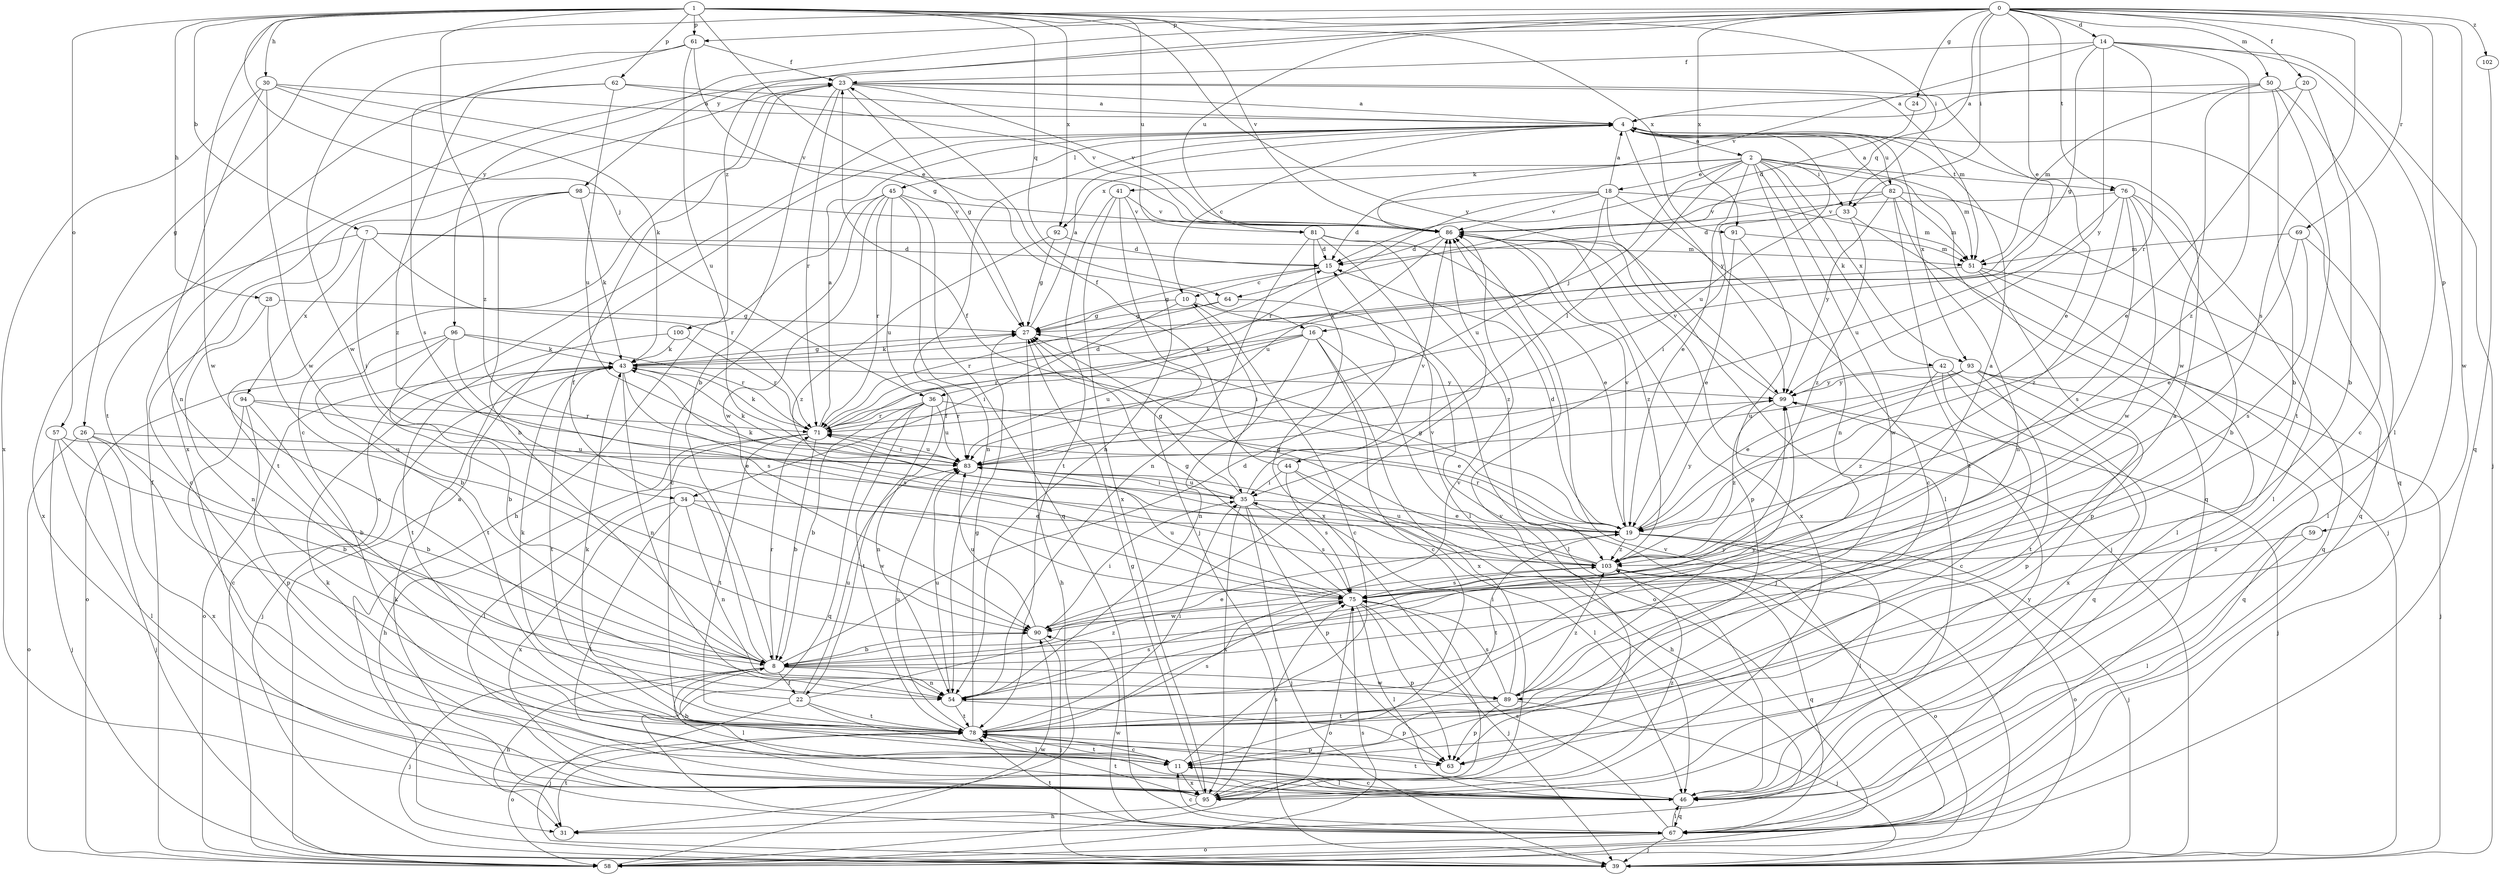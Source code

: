 strict digraph  {
0;
1;
2;
4;
7;
8;
10;
11;
14;
15;
16;
18;
19;
20;
22;
23;
24;
26;
27;
28;
30;
31;
33;
34;
35;
36;
39;
41;
42;
43;
44;
45;
46;
50;
51;
54;
57;
58;
59;
61;
62;
63;
64;
67;
69;
71;
75;
76;
78;
81;
82;
83;
86;
89;
90;
91;
92;
93;
94;
95;
96;
98;
99;
100;
102;
103;
0 -> 14  [label=d];
0 -> 16  [label=e];
0 -> 20  [label=f];
0 -> 24  [label=g];
0 -> 26  [label=g];
0 -> 33  [label=i];
0 -> 50  [label=m];
0 -> 59  [label=p];
0 -> 61  [label=p];
0 -> 64  [label=q];
0 -> 69  [label=r];
0 -> 75  [label=s];
0 -> 76  [label=t];
0 -> 81  [label=u];
0 -> 89  [label=w];
0 -> 91  [label=x];
0 -> 96  [label=y];
0 -> 98  [label=y];
0 -> 100  [label=z];
0 -> 102  [label=z];
1 -> 7  [label=b];
1 -> 16  [label=e];
1 -> 28  [label=h];
1 -> 30  [label=h];
1 -> 33  [label=i];
1 -> 36  [label=j];
1 -> 57  [label=o];
1 -> 61  [label=p];
1 -> 62  [label=p];
1 -> 64  [label=q];
1 -> 81  [label=u];
1 -> 86  [label=v];
1 -> 89  [label=w];
1 -> 91  [label=x];
1 -> 92  [label=x];
1 -> 99  [label=y];
1 -> 103  [label=z];
2 -> 18  [label=e];
2 -> 19  [label=e];
2 -> 33  [label=i];
2 -> 36  [label=j];
2 -> 41  [label=k];
2 -> 42  [label=k];
2 -> 44  [label=l];
2 -> 51  [label=m];
2 -> 54  [label=n];
2 -> 67  [label=q];
2 -> 76  [label=t];
2 -> 89  [label=w];
2 -> 92  [label=x];
2 -> 93  [label=x];
4 -> 2  [label=a];
4 -> 10  [label=c];
4 -> 22  [label=f];
4 -> 45  [label=l];
4 -> 58  [label=o];
4 -> 67  [label=q];
4 -> 82  [label=u];
4 -> 83  [label=u];
4 -> 93  [label=x];
4 -> 99  [label=y];
7 -> 15  [label=d];
7 -> 34  [label=i];
7 -> 51  [label=m];
7 -> 71  [label=r];
7 -> 94  [label=x];
7 -> 95  [label=x];
8 -> 15  [label=d];
8 -> 19  [label=e];
8 -> 22  [label=f];
8 -> 23  [label=f];
8 -> 31  [label=h];
8 -> 39  [label=j];
8 -> 46  [label=l];
8 -> 54  [label=n];
8 -> 71  [label=r];
8 -> 89  [label=w];
10 -> 27  [label=g];
10 -> 34  [label=i];
10 -> 35  [label=i];
10 -> 46  [label=l];
11 -> 8  [label=b];
11 -> 10  [label=c];
11 -> 46  [label=l];
11 -> 78  [label=t];
11 -> 95  [label=x];
14 -> 23  [label=f];
14 -> 27  [label=g];
14 -> 39  [label=j];
14 -> 46  [label=l];
14 -> 71  [label=r];
14 -> 86  [label=v];
14 -> 99  [label=y];
14 -> 103  [label=z];
15 -> 10  [label=c];
15 -> 27  [label=g];
16 -> 11  [label=c];
16 -> 43  [label=k];
16 -> 54  [label=n];
16 -> 58  [label=o];
16 -> 71  [label=r];
16 -> 83  [label=u];
16 -> 95  [label=x];
18 -> 4  [label=a];
18 -> 11  [label=c];
18 -> 15  [label=d];
18 -> 46  [label=l];
18 -> 51  [label=m];
18 -> 71  [label=r];
18 -> 83  [label=u];
18 -> 86  [label=v];
19 -> 15  [label=d];
19 -> 23  [label=f];
19 -> 27  [label=g];
19 -> 39  [label=j];
19 -> 46  [label=l];
19 -> 58  [label=o];
19 -> 71  [label=r];
19 -> 78  [label=t];
19 -> 86  [label=v];
19 -> 99  [label=y];
19 -> 103  [label=z];
20 -> 4  [label=a];
20 -> 8  [label=b];
20 -> 19  [label=e];
22 -> 39  [label=j];
22 -> 43  [label=k];
22 -> 46  [label=l];
22 -> 78  [label=t];
22 -> 83  [label=u];
22 -> 103  [label=z];
23 -> 4  [label=a];
23 -> 8  [label=b];
23 -> 11  [label=c];
23 -> 19  [label=e];
23 -> 27  [label=g];
23 -> 51  [label=m];
23 -> 71  [label=r];
23 -> 86  [label=v];
23 -> 95  [label=x];
24 -> 15  [label=d];
26 -> 8  [label=b];
26 -> 39  [label=j];
26 -> 58  [label=o];
26 -> 83  [label=u];
26 -> 95  [label=x];
27 -> 4  [label=a];
27 -> 31  [label=h];
27 -> 43  [label=k];
28 -> 8  [label=b];
28 -> 27  [label=g];
28 -> 54  [label=n];
30 -> 4  [label=a];
30 -> 43  [label=k];
30 -> 54  [label=n];
30 -> 86  [label=v];
30 -> 90  [label=w];
30 -> 95  [label=x];
31 -> 78  [label=t];
33 -> 35  [label=i];
33 -> 39  [label=j];
33 -> 103  [label=z];
34 -> 19  [label=e];
34 -> 46  [label=l];
34 -> 54  [label=n];
34 -> 90  [label=w];
34 -> 95  [label=x];
35 -> 19  [label=e];
35 -> 27  [label=g];
35 -> 39  [label=j];
35 -> 43  [label=k];
35 -> 63  [label=p];
35 -> 75  [label=s];
35 -> 83  [label=u];
35 -> 86  [label=v];
35 -> 95  [label=x];
36 -> 8  [label=b];
36 -> 19  [label=e];
36 -> 54  [label=n];
36 -> 67  [label=q];
36 -> 71  [label=r];
36 -> 78  [label=t];
36 -> 83  [label=u];
41 -> 39  [label=j];
41 -> 54  [label=n];
41 -> 78  [label=t];
41 -> 86  [label=v];
41 -> 95  [label=x];
42 -> 11  [label=c];
42 -> 67  [label=q];
42 -> 95  [label=x];
42 -> 99  [label=y];
42 -> 103  [label=z];
43 -> 27  [label=g];
43 -> 39  [label=j];
43 -> 54  [label=n];
43 -> 58  [label=o];
43 -> 75  [label=s];
43 -> 78  [label=t];
43 -> 99  [label=y];
44 -> 23  [label=f];
44 -> 31  [label=h];
44 -> 35  [label=i];
44 -> 46  [label=l];
44 -> 75  [label=s];
45 -> 11  [label=c];
45 -> 31  [label=h];
45 -> 54  [label=n];
45 -> 67  [label=q];
45 -> 71  [label=r];
45 -> 83  [label=u];
45 -> 86  [label=v];
45 -> 90  [label=w];
46 -> 11  [label=c];
46 -> 67  [label=q];
46 -> 78  [label=t];
50 -> 4  [label=a];
50 -> 8  [label=b];
50 -> 11  [label=c];
50 -> 51  [label=m];
50 -> 78  [label=t];
50 -> 90  [label=w];
51 -> 43  [label=k];
51 -> 46  [label=l];
51 -> 63  [label=p];
51 -> 67  [label=q];
54 -> 63  [label=p];
54 -> 75  [label=s];
54 -> 78  [label=t];
54 -> 83  [label=u];
54 -> 99  [label=y];
57 -> 8  [label=b];
57 -> 39  [label=j];
57 -> 46  [label=l];
57 -> 83  [label=u];
58 -> 4  [label=a];
58 -> 23  [label=f];
58 -> 75  [label=s];
58 -> 86  [label=v];
58 -> 90  [label=w];
59 -> 46  [label=l];
59 -> 103  [label=z];
61 -> 23  [label=f];
61 -> 27  [label=g];
61 -> 75  [label=s];
61 -> 83  [label=u];
61 -> 90  [label=w];
62 -> 4  [label=a];
62 -> 78  [label=t];
62 -> 83  [label=u];
62 -> 86  [label=v];
62 -> 103  [label=z];
64 -> 27  [label=g];
64 -> 39  [label=j];
64 -> 71  [label=r];
67 -> 11  [label=c];
67 -> 39  [label=j];
67 -> 43  [label=k];
67 -> 46  [label=l];
67 -> 58  [label=o];
67 -> 75  [label=s];
67 -> 78  [label=t];
67 -> 90  [label=w];
69 -> 19  [label=e];
69 -> 46  [label=l];
69 -> 51  [label=m];
69 -> 75  [label=s];
71 -> 4  [label=a];
71 -> 8  [label=b];
71 -> 15  [label=d];
71 -> 31  [label=h];
71 -> 43  [label=k];
71 -> 46  [label=l];
71 -> 78  [label=t];
71 -> 83  [label=u];
75 -> 4  [label=a];
75 -> 27  [label=g];
75 -> 39  [label=j];
75 -> 46  [label=l];
75 -> 58  [label=o];
75 -> 63  [label=p];
75 -> 83  [label=u];
75 -> 90  [label=w];
76 -> 8  [label=b];
76 -> 46  [label=l];
76 -> 75  [label=s];
76 -> 83  [label=u];
76 -> 86  [label=v];
76 -> 90  [label=w];
76 -> 103  [label=z];
78 -> 11  [label=c];
78 -> 27  [label=g];
78 -> 35  [label=i];
78 -> 43  [label=k];
78 -> 58  [label=o];
78 -> 63  [label=p];
78 -> 75  [label=s];
78 -> 83  [label=u];
78 -> 86  [label=v];
81 -> 15  [label=d];
81 -> 19  [label=e];
81 -> 46  [label=l];
81 -> 54  [label=n];
81 -> 95  [label=x];
81 -> 103  [label=z];
82 -> 4  [label=a];
82 -> 15  [label=d];
82 -> 51  [label=m];
82 -> 54  [label=n];
82 -> 67  [label=q];
82 -> 78  [label=t];
82 -> 86  [label=v];
82 -> 99  [label=y];
83 -> 35  [label=i];
83 -> 43  [label=k];
83 -> 71  [label=r];
86 -> 15  [label=d];
86 -> 39  [label=j];
86 -> 63  [label=p];
86 -> 83  [label=u];
86 -> 103  [label=z];
89 -> 4  [label=a];
89 -> 35  [label=i];
89 -> 39  [label=j];
89 -> 63  [label=p];
89 -> 75  [label=s];
89 -> 78  [label=t];
89 -> 99  [label=y];
89 -> 103  [label=z];
90 -> 8  [label=b];
90 -> 35  [label=i];
90 -> 39  [label=j];
90 -> 83  [label=u];
90 -> 86  [label=v];
91 -> 19  [label=e];
91 -> 51  [label=m];
91 -> 95  [label=x];
92 -> 15  [label=d];
92 -> 27  [label=g];
92 -> 103  [label=z];
93 -> 19  [label=e];
93 -> 39  [label=j];
93 -> 63  [label=p];
93 -> 67  [label=q];
93 -> 78  [label=t];
93 -> 83  [label=u];
93 -> 99  [label=y];
94 -> 8  [label=b];
94 -> 11  [label=c];
94 -> 19  [label=e];
94 -> 63  [label=p];
94 -> 71  [label=r];
95 -> 27  [label=g];
95 -> 31  [label=h];
95 -> 43  [label=k];
95 -> 75  [label=s];
95 -> 78  [label=t];
95 -> 86  [label=v];
95 -> 99  [label=y];
95 -> 103  [label=z];
96 -> 8  [label=b];
96 -> 43  [label=k];
96 -> 58  [label=o];
96 -> 71  [label=r];
96 -> 75  [label=s];
96 -> 78  [label=t];
98 -> 8  [label=b];
98 -> 11  [label=c];
98 -> 43  [label=k];
98 -> 78  [label=t];
98 -> 86  [label=v];
99 -> 39  [label=j];
99 -> 71  [label=r];
99 -> 86  [label=v];
99 -> 103  [label=z];
100 -> 43  [label=k];
100 -> 71  [label=r];
100 -> 78  [label=t];
102 -> 67  [label=q];
103 -> 27  [label=g];
103 -> 58  [label=o];
103 -> 67  [label=q];
103 -> 75  [label=s];
103 -> 83  [label=u];
}
